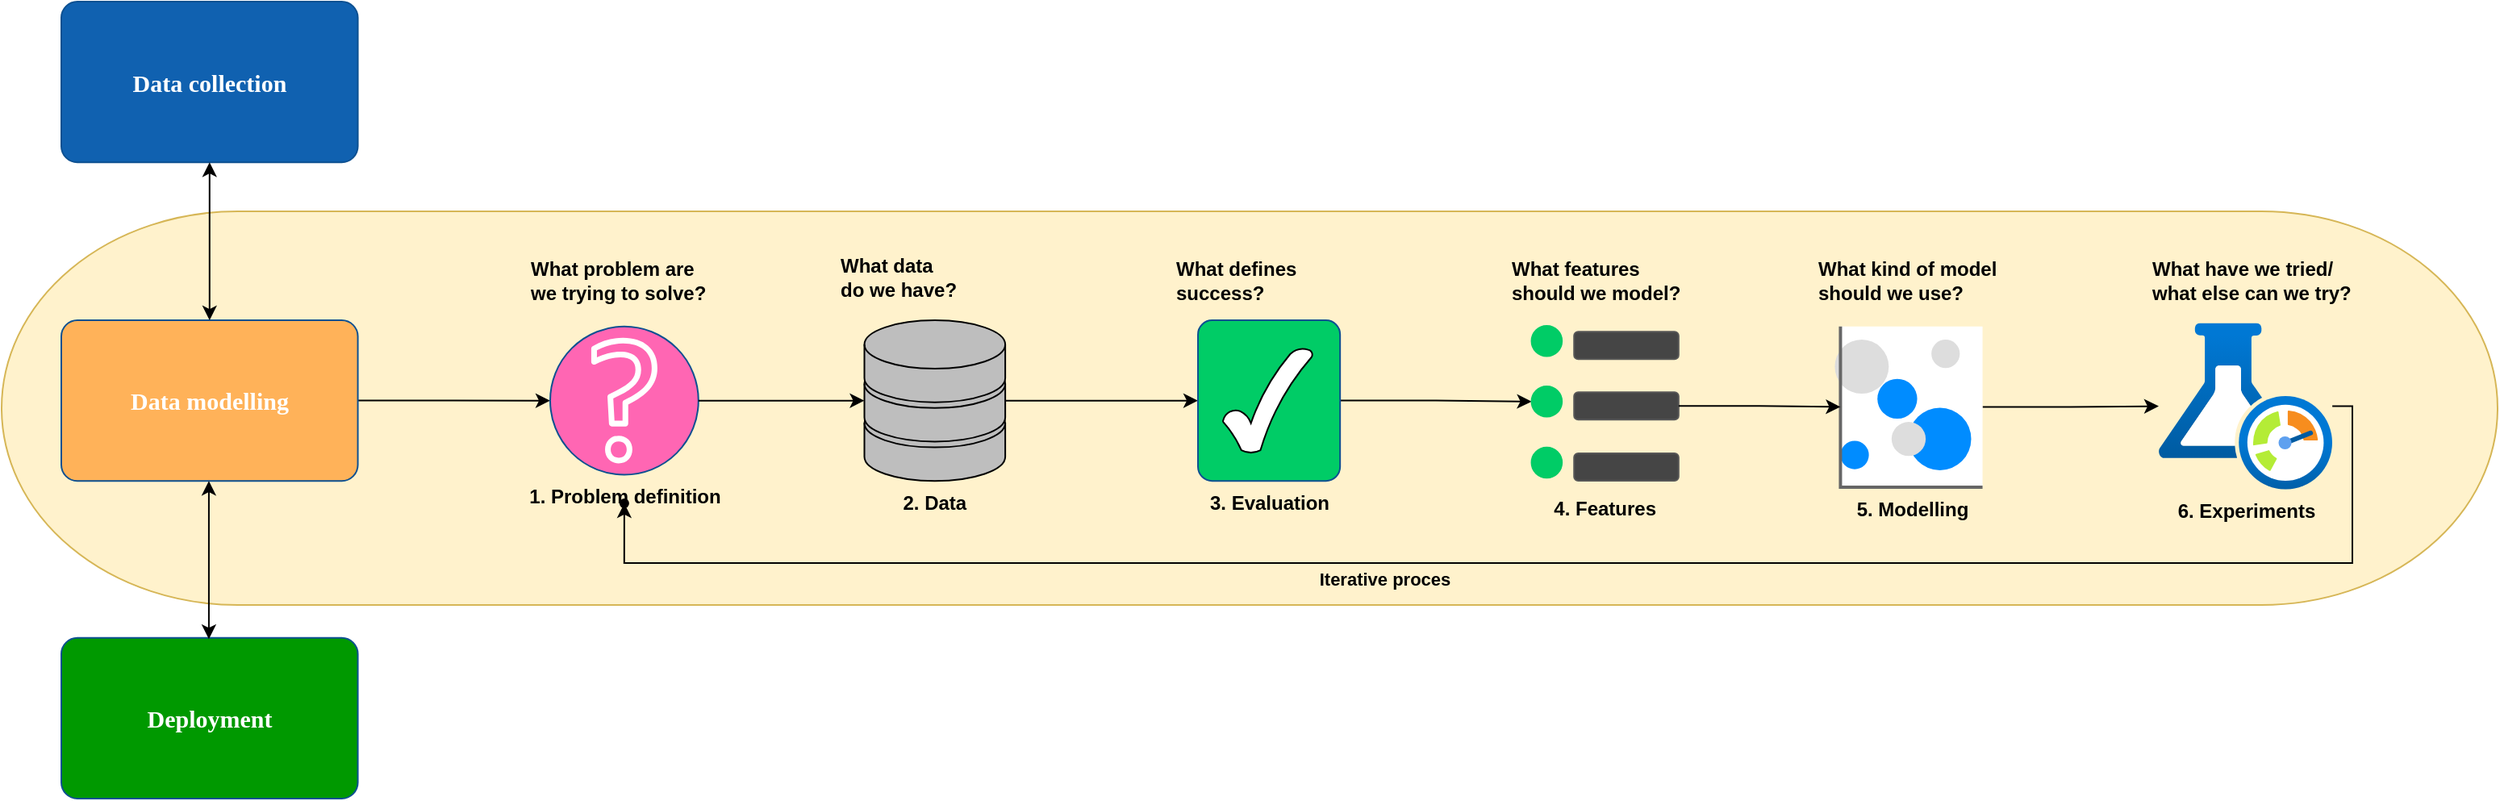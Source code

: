 <mxfile version="21.2.8" type="device">
  <diagram name="Page-1" id="NKlwMUTBc70FNitnQaU_">
    <mxGraphModel dx="2814" dy="2551" grid="1" gridSize="10" guides="1" tooltips="1" connect="1" arrows="1" fold="1" page="1" pageScale="1" pageWidth="850" pageHeight="1100" math="0" shadow="0">
      <root>
        <mxCell id="0" />
        <mxCell id="1" parent="0" />
        <mxCell id="SY3G6EGx5c3sM3WPXZww-70" value="" style="rounded=1;whiteSpace=wrap;html=1;arcSize=60;fillColor=#fff2cc;strokeColor=#d6b656;" vertex="1" parent="1">
          <mxGeometry x="27" y="162" width="1547" height="244" as="geometry" />
        </mxCell>
        <mxCell id="SY3G6EGx5c3sM3WPXZww-6" value="&lt;p style=&quot;font-size: 15px;&quot;&gt;Data collection&lt;/p&gt;" style="rounded=1;whiteSpace=wrap;html=1;fillColor=#1061B0;strokeColor=#0D5091;fontColor=#ffffff;labelBackgroundColor=none;arcSize=10;fontSize=15;fontFamily=Verdana;fontStyle=1" vertex="1" parent="1">
          <mxGeometry x="64" y="32" width="183.786" height="99.592" as="geometry" />
        </mxCell>
        <mxCell id="SY3G6EGx5c3sM3WPXZww-46" value="" style="edgeStyle=orthogonalEdgeStyle;rounded=0;orthogonalLoop=1;jettySize=auto;html=1;" edge="1" parent="1" source="SY3G6EGx5c3sM3WPXZww-9" target="SY3G6EGx5c3sM3WPXZww-11">
          <mxGeometry relative="1" as="geometry" />
        </mxCell>
        <mxCell id="SY3G6EGx5c3sM3WPXZww-9" value="&lt;p style=&quot;font-size: 15px;&quot;&gt;Data modelling&lt;/p&gt;" style="rounded=1;whiteSpace=wrap;html=1;fillColor=#FFB259;strokeColor=#0D5091;fontColor=#ffffff;labelBackgroundColor=none;arcSize=10;fontSize=15;fontFamily=Verdana;fontStyle=1" vertex="1" parent="1">
          <mxGeometry x="64" y="229.524" width="183.786" height="99.592" as="geometry" />
        </mxCell>
        <mxCell id="SY3G6EGx5c3sM3WPXZww-10" value="&lt;p style=&quot;font-size: 15px;&quot;&gt;Deployment&lt;/p&gt;" style="rounded=1;whiteSpace=wrap;html=1;fillColor=#009900;strokeColor=#0D5091;fontColor=#ffffff;labelBackgroundColor=none;arcSize=10;fontSize=15;fontFamily=Verdana;fontStyle=1" vertex="1" parent="1">
          <mxGeometry x="64" y="426.408" width="183.786" height="99.592" as="geometry" />
        </mxCell>
        <mxCell id="SY3G6EGx5c3sM3WPXZww-20" value="2. Data" style="group;verticalAlign=top;labelPosition=center;verticalLabelPosition=bottom;align=center;fontStyle=1" vertex="1" connectable="0" parent="1">
          <mxGeometry x="561.755" y="229.524" width="87.299" height="99.592" as="geometry" />
        </mxCell>
        <mxCell id="SY3G6EGx5c3sM3WPXZww-19" value="" style="shape=cylinder3;whiteSpace=wrap;html=1;boundedLbl=1;backgroundOutline=1;size=15;fillColor=#BEBEBE;topFillColor=#383838;fontStyle=1" vertex="1" parent="SY3G6EGx5c3sM3WPXZww-20">
          <mxGeometry y="48.78" width="87.299" height="50.812" as="geometry" />
        </mxCell>
        <mxCell id="SY3G6EGx5c3sM3WPXZww-18" value="" style="shape=cylinder3;whiteSpace=wrap;html=1;boundedLbl=1;backgroundOutline=1;size=15;fillColor=#BEBEBE;topFillColor=#383838;fontStyle=1" vertex="1" parent="SY3G6EGx5c3sM3WPXZww-20">
          <mxGeometry y="24.39" width="87.299" height="50.812" as="geometry" />
        </mxCell>
        <mxCell id="SY3G6EGx5c3sM3WPXZww-14" value="" style="shape=cylinder3;whiteSpace=wrap;html=1;boundedLbl=1;backgroundOutline=1;size=15;fillColor=#BEBEBE;topFillColor=#383838;fontStyle=1" vertex="1" parent="SY3G6EGx5c3sM3WPXZww-20">
          <mxGeometry width="87.299" height="50.812" as="geometry" />
        </mxCell>
        <mxCell id="SY3G6EGx5c3sM3WPXZww-49" value="" style="edgeStyle=orthogonalEdgeStyle;rounded=0;orthogonalLoop=1;jettySize=auto;html=1;fontStyle=1" edge="1" parent="1" source="SY3G6EGx5c3sM3WPXZww-21" target="SY3G6EGx5c3sM3WPXZww-28">
          <mxGeometry relative="1" as="geometry" />
        </mxCell>
        <mxCell id="SY3G6EGx5c3sM3WPXZww-32" value="4. Features" style="group;verticalAlign=top;labelPosition=center;verticalLabelPosition=bottom;align=center;fontStyle=1" vertex="1" connectable="0" parent="1">
          <mxGeometry x="975.275" y="233.004" width="91.127" height="99.592" as="geometry" />
        </mxCell>
        <mxCell id="SY3G6EGx5c3sM3WPXZww-24" value="" style="ellipse;whiteSpace=wrap;html=1;aspect=fixed;fillColor=#00CC66;strokeColor=#00CC66;fontStyle=1" vertex="1" parent="SY3G6EGx5c3sM3WPXZww-32">
          <mxGeometry y="75.364" width="18.796" height="18.796" as="geometry" />
        </mxCell>
        <mxCell id="SY3G6EGx5c3sM3WPXZww-25" value="" style="rounded=1;whiteSpace=wrap;html=1;fontColor=#525252;strokeColor=#575757;fillColor=#454545;fontStyle=1" vertex="1" parent="SY3G6EGx5c3sM3WPXZww-32">
          <mxGeometry x="26.335" y="3.593" width="64.792" height="17.046" as="geometry" />
        </mxCell>
        <mxCell id="SY3G6EGx5c3sM3WPXZww-26" value="" style="ellipse;whiteSpace=wrap;html=1;aspect=fixed;fillColor=#00CC66;strokeColor=#00CC66;fontStyle=1" vertex="1" parent="SY3G6EGx5c3sM3WPXZww-32">
          <mxGeometry width="18.796" height="18.796" as="geometry" />
        </mxCell>
        <mxCell id="SY3G6EGx5c3sM3WPXZww-28" value="" style="ellipse;whiteSpace=wrap;html=1;aspect=fixed;fillColor=#00CC66;strokeColor=#00CC66;fontStyle=1" vertex="1" parent="SY3G6EGx5c3sM3WPXZww-32">
          <mxGeometry y="37.504" width="18.796" height="18.796" as="geometry" />
        </mxCell>
        <mxCell id="SY3G6EGx5c3sM3WPXZww-30" value="" style="rounded=1;whiteSpace=wrap;html=1;fontColor=#525252;strokeColor=#575757;fillColor=#454545;fontStyle=1" vertex="1" parent="SY3G6EGx5c3sM3WPXZww-32">
          <mxGeometry x="26.335" y="78.954" width="64.792" height="17.046" as="geometry" />
        </mxCell>
        <mxCell id="SY3G6EGx5c3sM3WPXZww-31" value="" style="rounded=1;whiteSpace=wrap;html=1;fontColor=#525252;strokeColor=#575757;fillColor=#454545;fontStyle=1" vertex="1" parent="SY3G6EGx5c3sM3WPXZww-32">
          <mxGeometry x="26.335" y="41.091" width="64.792" height="17.046" as="geometry" />
        </mxCell>
        <mxCell id="SY3G6EGx5c3sM3WPXZww-52" value="" style="edgeStyle=orthogonalEdgeStyle;rounded=0;orthogonalLoop=1;jettySize=auto;html=1;fontStyle=1" edge="1" parent="1" source="SY3G6EGx5c3sM3WPXZww-34" target="SY3G6EGx5c3sM3WPXZww-35">
          <mxGeometry relative="1" as="geometry" />
        </mxCell>
        <mxCell id="SY3G6EGx5c3sM3WPXZww-34" value="5. Modelling" style="verticalLabelPosition=bottom;shadow=0;dashed=0;align=center;html=1;verticalAlign=top;strokeWidth=1;shape=mxgraph.mockup.graphics.bubbleChart;strokeColor=none;strokeColor2=none;strokeColor3=#666666;fillColor2=#008cff;fillColor3=#dddddd;fontStyle=1" vertex="1" parent="1">
          <mxGeometry x="1166.719" y="233.374" width="88.064" height="99.592" as="geometry" />
        </mxCell>
        <mxCell id="SY3G6EGx5c3sM3WPXZww-73" value="" style="edgeStyle=orthogonalEdgeStyle;rounded=0;orthogonalLoop=1;jettySize=auto;html=1;" edge="1" parent="1" source="SY3G6EGx5c3sM3WPXZww-35" target="SY3G6EGx5c3sM3WPXZww-72">
          <mxGeometry relative="1" as="geometry">
            <Array as="points">
              <mxPoint x="1484" y="283" />
              <mxPoint x="1484" y="380" />
              <mxPoint x="413" y="380" />
            </Array>
          </mxGeometry>
        </mxCell>
        <mxCell id="SY3G6EGx5c3sM3WPXZww-74" value="Iterative proces" style="edgeLabel;html=1;align=center;verticalAlign=middle;resizable=0;points=[];fontStyle=1;labelBackgroundColor=none;snapToPoint=1;" vertex="1" connectable="0" parent="SY3G6EGx5c3sM3WPXZww-73">
          <mxGeometry x="0.17" y="1" relative="1" as="geometry">
            <mxPoint x="3" y="9" as="offset" />
          </mxGeometry>
        </mxCell>
        <mxCell id="SY3G6EGx5c3sM3WPXZww-35" value="6. Experiments" style="image;aspect=fixed;html=1;points=[];align=center;fontSize=12;image=img/lib/azure2/other/Azure_Load_Testing.svg;fontStyle=1;labelBackgroundColor=none;" vertex="1" parent="1">
          <mxGeometry x="1364" y="231.22" width="107.57" height="103.15" as="geometry" />
        </mxCell>
        <mxCell id="SY3G6EGx5c3sM3WPXZww-48" value="" style="edgeStyle=orthogonalEdgeStyle;rounded=0;orthogonalLoop=1;jettySize=auto;html=1;fontStyle=1" edge="1" parent="1" source="SY3G6EGx5c3sM3WPXZww-18" target="SY3G6EGx5c3sM3WPXZww-21">
          <mxGeometry relative="1" as="geometry" />
        </mxCell>
        <mxCell id="SY3G6EGx5c3sM3WPXZww-51" value="" style="edgeStyle=orthogonalEdgeStyle;rounded=0;orthogonalLoop=1;jettySize=auto;html=1;fontStyle=1" edge="1" parent="1" source="SY3G6EGx5c3sM3WPXZww-31" target="SY3G6EGx5c3sM3WPXZww-34">
          <mxGeometry relative="1" as="geometry" />
        </mxCell>
        <mxCell id="SY3G6EGx5c3sM3WPXZww-62" value="" style="group;fontStyle=1" vertex="1" connectable="0" parent="1">
          <mxGeometry x="768.515" y="229.524" width="88.064" height="99.592" as="geometry" />
        </mxCell>
        <mxCell id="SY3G6EGx5c3sM3WPXZww-21" value="&lt;span style=&quot;font-size: 12px;&quot;&gt;&lt;font color=&quot;#000000&quot; style=&quot;font-size: 12px;&quot;&gt;3. Evaluation&lt;/font&gt;&lt;/span&gt;" style="rounded=1;whiteSpace=wrap;html=1;fillColor=#00CC66;strokeColor=#0D5091;fontColor=#ffffff;labelBackgroundColor=none;arcSize=10;fontSize=12;fontFamily=Helvetica;fontStyle=1;verticalAlign=top;labelPosition=center;verticalLabelPosition=bottom;align=center;" vertex="1" parent="SY3G6EGx5c3sM3WPXZww-62">
          <mxGeometry width="88.064" height="99.592" as="geometry" />
        </mxCell>
        <mxCell id="SY3G6EGx5c3sM3WPXZww-61" value="" style="verticalLabelPosition=bottom;verticalAlign=top;html=1;shape=mxgraph.basic.tick;fontStyle=1" vertex="1" parent="SY3G6EGx5c3sM3WPXZww-62">
          <mxGeometry x="15.485" y="17.156" width="55.48" height="65.27" as="geometry" />
        </mxCell>
        <mxCell id="SY3G6EGx5c3sM3WPXZww-64" value="" style="group;fontStyle=1" vertex="1" connectable="0" parent="1">
          <mxGeometry x="367.002" y="233.374" width="91.893" height="91.893" as="geometry" />
        </mxCell>
        <mxCell id="SY3G6EGx5c3sM3WPXZww-11" value="&lt;font face=&quot;Helvetica&quot;&gt;1. Problem definition&lt;/font&gt;" style="ellipse;html=1;aspect=fixed;fontSize=12;fontFamily=Verdana;fillColor=#FF66B3;strokeColor=#0D5091;fontColor=#000000;rounded=1;labelBackgroundColor=none;arcSize=10;fontStyle=1;verticalAlign=top;labelPosition=center;verticalLabelPosition=bottom;align=center;textDirection=ltr;" vertex="1" parent="SY3G6EGx5c3sM3WPXZww-64">
          <mxGeometry width="91.893" height="91.893" as="geometry" />
        </mxCell>
        <mxCell id="SY3G6EGx5c3sM3WPXZww-63" value="" style="sketch=0;outlineConnect=0;fontColor=#FFFFFF;gradientColor=none;fillColor=#FFFFFF;strokeColor=none;dashed=0;verticalLabelPosition=bottom;verticalAlign=top;align=center;html=1;fontSize=12;fontStyle=1;aspect=fixed;pointerEvents=1;shape=mxgraph.aws4.question;labelBackgroundColor=default;fillStyle=solid;" vertex="1" parent="SY3G6EGx5c3sM3WPXZww-64">
          <mxGeometry x="25.448" y="6.946" width="41" height="78" as="geometry" />
        </mxCell>
        <mxCell id="SY3G6EGx5c3sM3WPXZww-65" value="" style="endArrow=classic;startArrow=classic;html=1;rounded=0;entryX=0.5;entryY=1;entryDx=0;entryDy=0;exitX=0.5;exitY=0;exitDx=0;exitDy=0;" edge="1" parent="1" source="SY3G6EGx5c3sM3WPXZww-9" target="SY3G6EGx5c3sM3WPXZww-6">
          <mxGeometry width="50" height="50" relative="1" as="geometry">
            <mxPoint x="124" y="200" as="sourcePoint" />
            <mxPoint x="174" y="150" as="targetPoint" />
          </mxGeometry>
        </mxCell>
        <mxCell id="SY3G6EGx5c3sM3WPXZww-66" value="" style="endArrow=classic;startArrow=classic;html=1;rounded=0;entryX=0.5;entryY=1;entryDx=0;entryDy=0;exitX=0.5;exitY=0;exitDx=0;exitDy=0;" edge="1" parent="1">
          <mxGeometry width="50" height="50" relative="1" as="geometry">
            <mxPoint x="155.46" y="427.12" as="sourcePoint" />
            <mxPoint x="155.46" y="329.12" as="targetPoint" />
          </mxGeometry>
        </mxCell>
        <mxCell id="SY3G6EGx5c3sM3WPXZww-72" value="" style="shape=waypoint;sketch=0;size=6;pointerEvents=1;points=[];fillColor=default;resizable=0;rotatable=0;perimeter=centerPerimeter;snapToPoint=1;verticalAlign=top;labelBackgroundColor=default;fontStyle=1;" vertex="1" parent="1">
          <mxGeometry x="402.945" y="332.965" width="20" height="20" as="geometry" />
        </mxCell>
        <mxCell id="SY3G6EGx5c3sM3WPXZww-75" value="What problem are we trying to solve?" style="text;html=1;strokeColor=none;fillColor=none;align=left;verticalAlign=middle;whiteSpace=wrap;rounded=0;fontStyle=1" vertex="1" parent="1">
          <mxGeometry x="352.94" y="190" width="120" height="30" as="geometry" />
        </mxCell>
        <mxCell id="SY3G6EGx5c3sM3WPXZww-76" value="What data &lt;br&gt;do we have?" style="text;html=1;strokeColor=none;fillColor=none;align=left;verticalAlign=middle;whiteSpace=wrap;rounded=0;fontStyle=1" vertex="1" parent="1">
          <mxGeometry x="545.4" y="188" width="120" height="30" as="geometry" />
        </mxCell>
        <mxCell id="SY3G6EGx5c3sM3WPXZww-77" value="What defines success?" style="text;html=1;strokeColor=none;fillColor=none;align=left;verticalAlign=middle;whiteSpace=wrap;rounded=0;fontStyle=1" vertex="1" parent="1">
          <mxGeometry x="752.55" y="190" width="120" height="30" as="geometry" />
        </mxCell>
        <mxCell id="SY3G6EGx5c3sM3WPXZww-78" value="What features should we model?" style="text;html=1;strokeColor=none;fillColor=none;align=left;verticalAlign=middle;whiteSpace=wrap;rounded=0;fontStyle=1" vertex="1" parent="1">
          <mxGeometry x="960.84" y="190" width="120" height="30" as="geometry" />
        </mxCell>
        <mxCell id="SY3G6EGx5c3sM3WPXZww-79" value="What kind of model should we use?" style="text;html=1;strokeColor=none;fillColor=none;align=left;verticalAlign=middle;whiteSpace=wrap;rounded=0;fontStyle=1" vertex="1" parent="1">
          <mxGeometry x="1150.75" y="190" width="120" height="30" as="geometry" />
        </mxCell>
        <mxCell id="SY3G6EGx5c3sM3WPXZww-80" value="What have we tried/ what else can we try?" style="text;html=1;strokeColor=none;fillColor=none;align=left;verticalAlign=middle;whiteSpace=wrap;rounded=0;fontStyle=1" vertex="1" parent="1">
          <mxGeometry x="1357.79" y="190" width="126.21" height="30" as="geometry" />
        </mxCell>
        <mxCell id="SY3G6EGx5c3sM3WPXZww-81" value="" style="edgeStyle=orthogonalEdgeStyle;rounded=0;orthogonalLoop=1;jettySize=auto;html=1;entryX=0;entryY=0.5;entryDx=0;entryDy=0;entryPerimeter=0;" edge="1" parent="1" source="SY3G6EGx5c3sM3WPXZww-11" target="SY3G6EGx5c3sM3WPXZww-18">
          <mxGeometry relative="1" as="geometry" />
        </mxCell>
      </root>
    </mxGraphModel>
  </diagram>
</mxfile>
